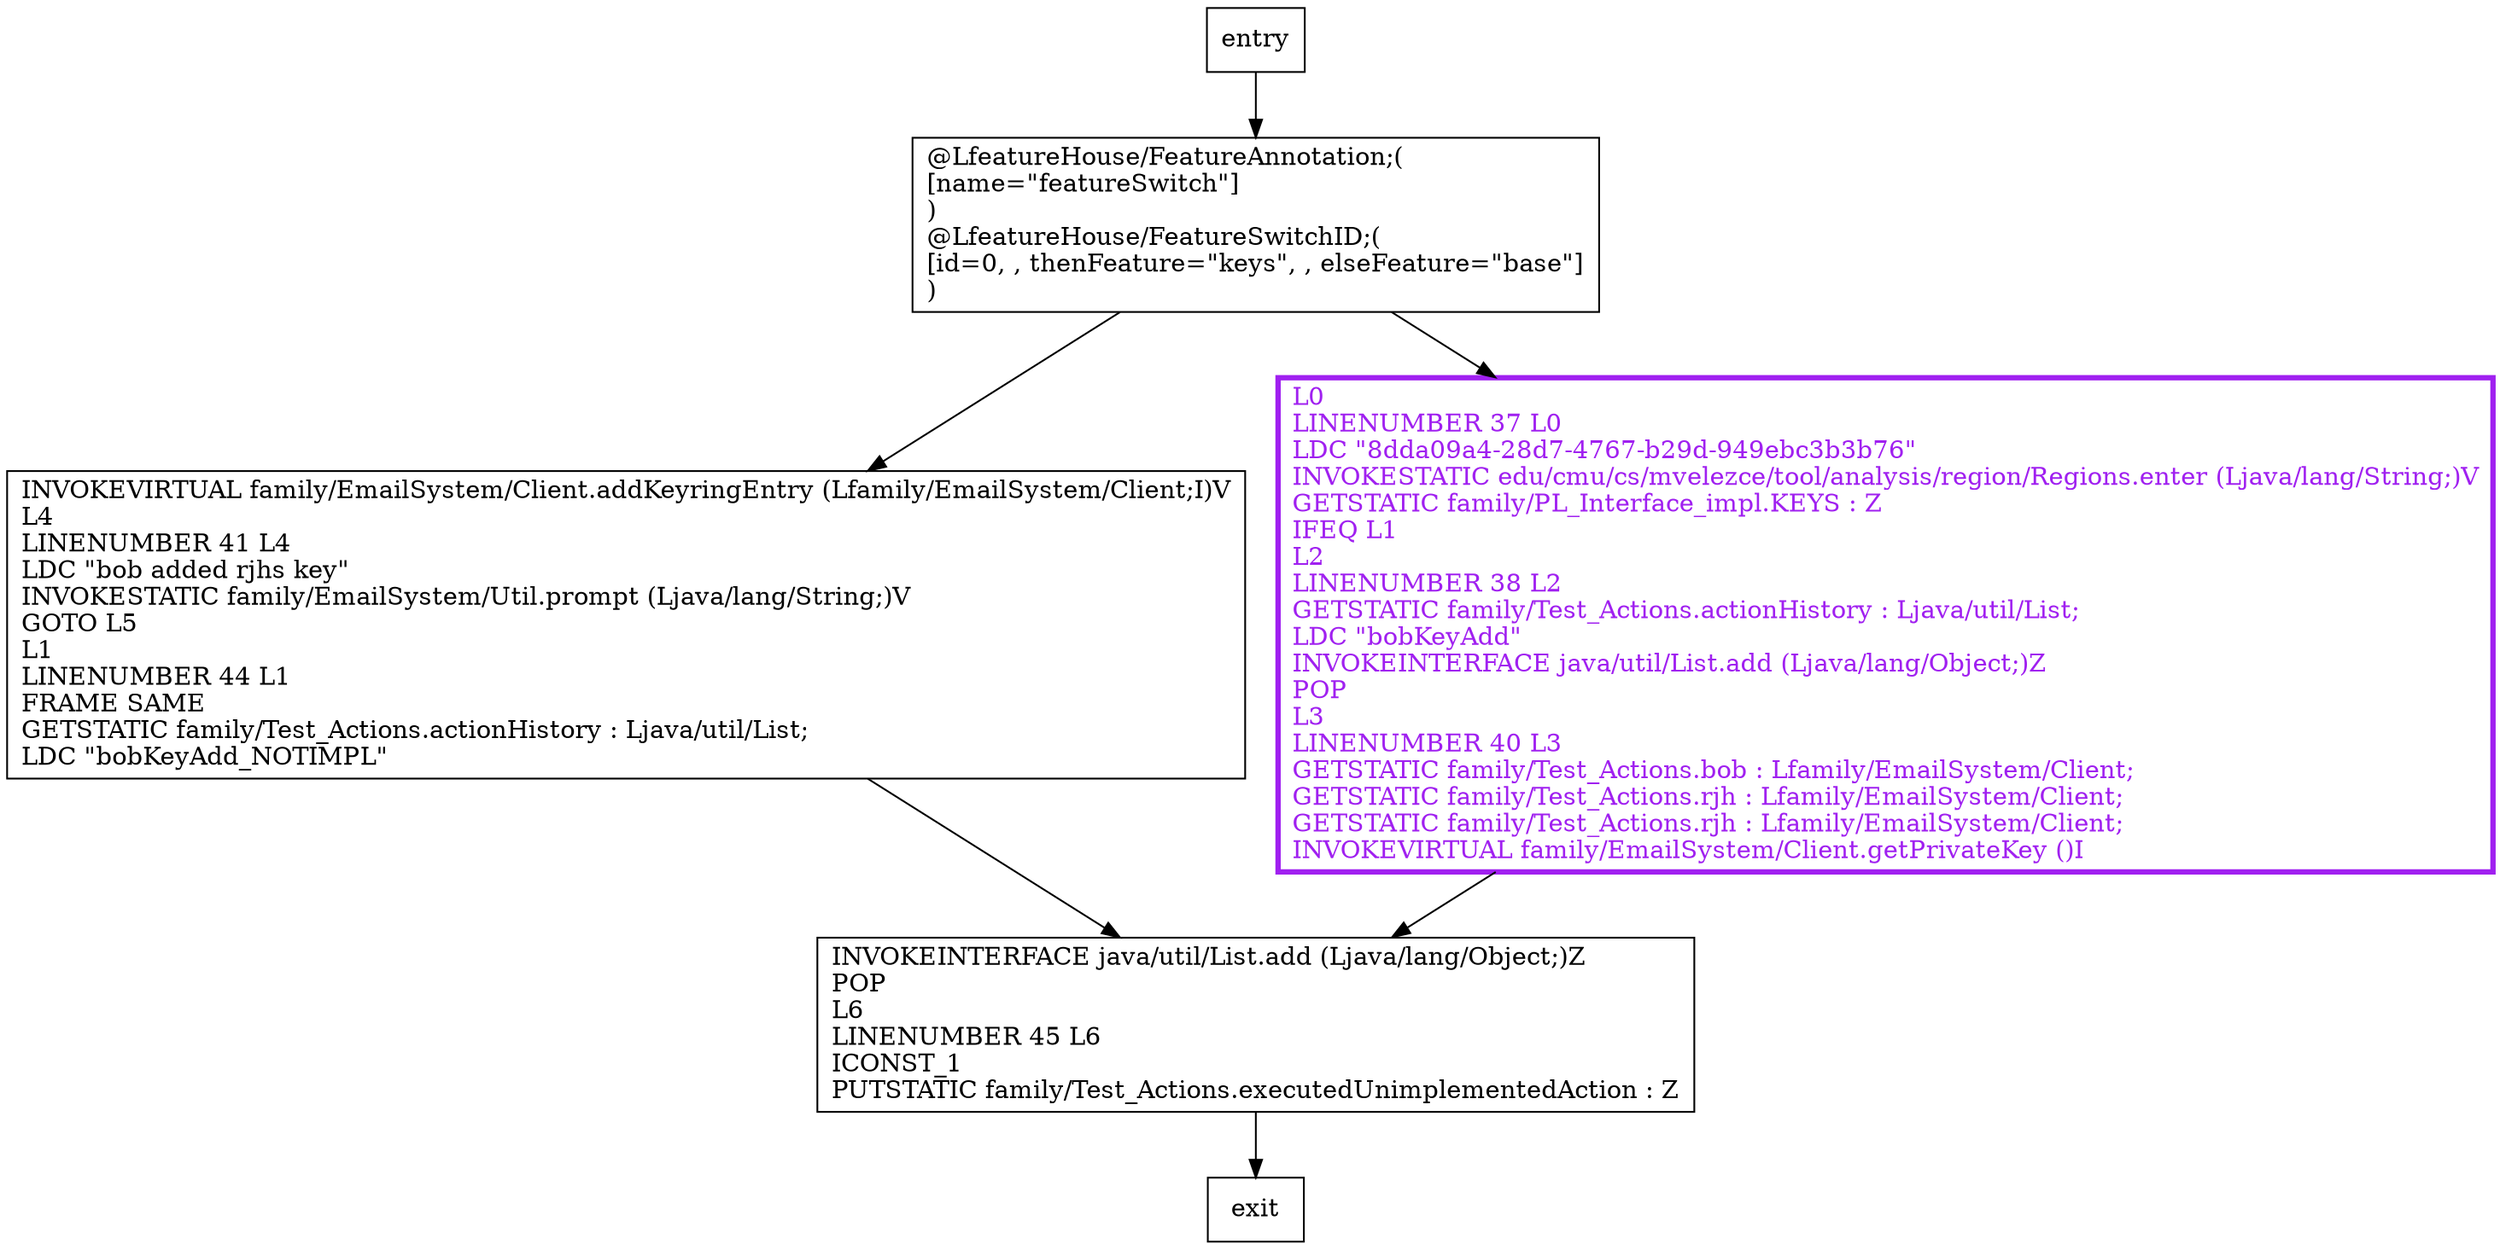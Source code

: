 digraph bobKeyAdd {
node [shape=record];
428310651 [label="@LfeatureHouse/FeatureAnnotation;(\l[name=\"featureSwitch\"]\l)\l@LfeatureHouse/FeatureSwitchID;(\l[id=0, , thenFeature=\"keys\", , elseFeature=\"base\"]\l)\l"];
1900453377 [label="INVOKEVIRTUAL family/EmailSystem/Client.addKeyringEntry (Lfamily/EmailSystem/Client;I)V\lL4\lLINENUMBER 41 L4\lLDC \"bob added rjhs key\"\lINVOKESTATIC family/EmailSystem/Util.prompt (Ljava/lang/String;)V\lGOTO L5\lL1\lLINENUMBER 44 L1\lFRAME SAME\lGETSTATIC family/Test_Actions.actionHistory : Ljava/util/List;\lLDC \"bobKeyAdd_NOTIMPL\"\l"];
1102819865 [label="L0\lLINENUMBER 37 L0\lLDC \"8dda09a4-28d7-4767-b29d-949ebc3b3b76\"\lINVOKESTATIC edu/cmu/cs/mvelezce/tool/analysis/region/Regions.enter (Ljava/lang/String;)V\lGETSTATIC family/PL_Interface_impl.KEYS : Z\lIFEQ L1\lL2\lLINENUMBER 38 L2\lGETSTATIC family/Test_Actions.actionHistory : Ljava/util/List;\lLDC \"bobKeyAdd\"\lINVOKEINTERFACE java/util/List.add (Ljava/lang/Object;)Z\lPOP\lL3\lLINENUMBER 40 L3\lGETSTATIC family/Test_Actions.bob : Lfamily/EmailSystem/Client;\lGETSTATIC family/Test_Actions.rjh : Lfamily/EmailSystem/Client;\lGETSTATIC family/Test_Actions.rjh : Lfamily/EmailSystem/Client;\lINVOKEVIRTUAL family/EmailSystem/Client.getPrivateKey ()I\l"];
1059776883 [label="INVOKEINTERFACE java/util/List.add (Ljava/lang/Object;)Z\lPOP\lL6\lLINENUMBER 45 L6\lICONST_1\lPUTSTATIC family/Test_Actions.executedUnimplementedAction : Z\l"];
entry;
exit;
entry -> 428310651;
428310651 -> 1900453377;
428310651 -> 1102819865;
1900453377 -> 1059776883;
1102819865 -> 1059776883;
1059776883 -> exit;
1102819865[fontcolor="purple", penwidth=3, color="purple"];
}
